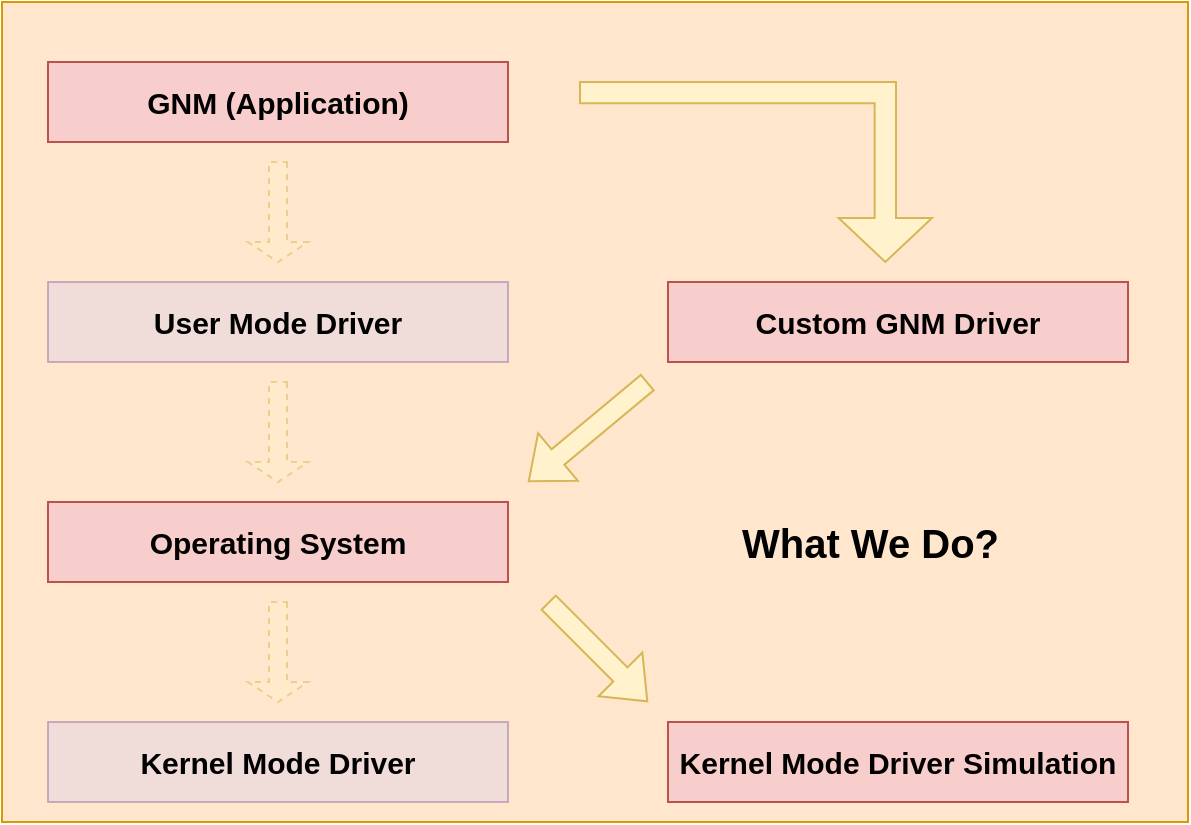 <mxfile version="24.2.5" type="device">
  <diagram name="Page-1" id="0EtKFH_yeUswPPRqUbHq">
    <mxGraphModel dx="2074" dy="1205" grid="1" gridSize="10" guides="1" tooltips="1" connect="1" arrows="1" fold="1" page="1" pageScale="1" pageWidth="827" pageHeight="1169" math="0" shadow="0">
      <root>
        <mxCell id="0" />
        <mxCell id="1" parent="0" />
        <mxCell id="QSqcfk-7Tip9ZLl0hiTW-13" value="" style="rounded=0;whiteSpace=wrap;html=1;fillColor=#ffe6cc;strokeColor=#d79b00;" parent="1" vertex="1">
          <mxGeometry x="37" y="360" width="593" height="410" as="geometry" />
        </mxCell>
        <mxCell id="QSqcfk-7Tip9ZLl0hiTW-1" value="GNM (Application)" style="rounded=0;whiteSpace=wrap;html=1;fontSize=15;fontStyle=1;fillColor=#f8cecc;strokeColor=#b85450;" parent="1" vertex="1">
          <mxGeometry x="60" y="390" width="230" height="40" as="geometry" />
        </mxCell>
        <mxCell id="QSqcfk-7Tip9ZLl0hiTW-2" value="User Mode Driver" style="rounded=0;whiteSpace=wrap;html=1;fontSize=15;fontStyle=1;fillColor=#e1d5e7;strokeColor=#9673a6;opacity=50;" parent="1" vertex="1">
          <mxGeometry x="60" y="500" width="230" height="40" as="geometry" />
        </mxCell>
        <mxCell id="QSqcfk-7Tip9ZLl0hiTW-3" value="Operating System" style="rounded=0;whiteSpace=wrap;html=1;fontSize=15;fontStyle=1;fillColor=#f8cecc;strokeColor=#b85450;" parent="1" vertex="1">
          <mxGeometry x="60" y="610" width="230" height="40" as="geometry" />
        </mxCell>
        <mxCell id="QSqcfk-7Tip9ZLl0hiTW-4" value="Kernel Mode Driver" style="rounded=0;whiteSpace=wrap;html=1;fontSize=15;fontStyle=1;fillColor=#e1d5e7;strokeColor=#9673a6;opacity=50;" parent="1" vertex="1">
          <mxGeometry x="60" y="720" width="230" height="40" as="geometry" />
        </mxCell>
        <mxCell id="QSqcfk-7Tip9ZLl0hiTW-7" value="What We Do?" style="text;html=1;align=left;verticalAlign=middle;whiteSpace=wrap;rounded=0;fontStyle=1;fontSize=20;" parent="1" vertex="1">
          <mxGeometry x="405" y="615" width="160" height="30" as="geometry" />
        </mxCell>
        <mxCell id="QSqcfk-7Tip9ZLl0hiTW-14" value="" style="shape=singleArrow;direction=south;whiteSpace=wrap;html=1;fillColor=#fff2cc;strokeColor=#d6b656;dashed=1;opacity=50;" parent="1" vertex="1">
          <mxGeometry x="160" y="440" width="30" height="50" as="geometry" />
        </mxCell>
        <mxCell id="QSqcfk-7Tip9ZLl0hiTW-15" value="" style="shape=singleArrow;direction=south;whiteSpace=wrap;html=1;fillColor=#fff2cc;strokeColor=#d6b656;dashed=1;opacity=50;" parent="1" vertex="1">
          <mxGeometry x="160" y="550" width="30" height="50" as="geometry" />
        </mxCell>
        <mxCell id="QSqcfk-7Tip9ZLl0hiTW-17" value="" style="shape=singleArrow;direction=south;whiteSpace=wrap;html=1;fillColor=#fff2cc;strokeColor=#d6b656;dashed=1;opacity=50;" parent="1" vertex="1">
          <mxGeometry x="160" y="660" width="30" height="50" as="geometry" />
        </mxCell>
        <mxCell id="xFwlvKS5Uei29x-foI7g-2" value="Custom GNM Driver" style="rounded=0;whiteSpace=wrap;html=1;fontSize=15;fontStyle=1;fillColor=#f8cecc;strokeColor=#b85450;" vertex="1" parent="1">
          <mxGeometry x="370" y="500" width="230" height="40" as="geometry" />
        </mxCell>
        <mxCell id="xFwlvKS5Uei29x-foI7g-3" value="Kernel Mode Driver Simulation" style="rounded=0;whiteSpace=wrap;html=1;fontSize=15;fontStyle=1;fillColor=#f8cecc;strokeColor=#b85450;" vertex="1" parent="1">
          <mxGeometry x="370" y="720" width="230" height="40" as="geometry" />
        </mxCell>
        <mxCell id="xFwlvKS5Uei29x-foI7g-6" value="" style="html=1;shadow=0;dashed=0;align=center;verticalAlign=middle;shape=mxgraph.arrows2.bendArrow;dy=5.33;dx=22;notch=0;arrowHead=46.67;rounded=0;direction=south;fillColor=#fff2cc;strokeColor=#d6b656;" vertex="1" parent="1">
          <mxGeometry x="326" y="400" width="176" height="90" as="geometry" />
        </mxCell>
        <mxCell id="xFwlvKS5Uei29x-foI7g-9" value="" style="shape=flexArrow;endArrow=classic;html=1;rounded=0;fillColor=#fff2cc;strokeColor=#d6b656;" edge="1" parent="1">
          <mxGeometry width="50" height="50" relative="1" as="geometry">
            <mxPoint x="360" y="550" as="sourcePoint" />
            <mxPoint x="300" y="600" as="targetPoint" />
          </mxGeometry>
        </mxCell>
        <mxCell id="xFwlvKS5Uei29x-foI7g-10" value="" style="shape=flexArrow;endArrow=classic;html=1;rounded=0;fillColor=#fff2cc;strokeColor=#d6b656;" edge="1" parent="1">
          <mxGeometry width="50" height="50" relative="1" as="geometry">
            <mxPoint x="310" y="660" as="sourcePoint" />
            <mxPoint x="360" y="710" as="targetPoint" />
          </mxGeometry>
        </mxCell>
      </root>
    </mxGraphModel>
  </diagram>
</mxfile>
